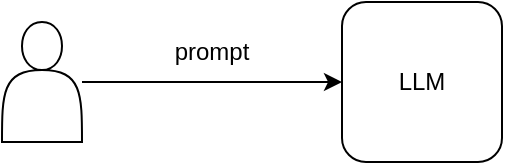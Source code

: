 <mxfile version="26.0.5">
  <diagram name="Page-1" id="TR5sEHsPR-A56FJRqs4F">
    <mxGraphModel dx="1434" dy="738" grid="1" gridSize="10" guides="1" tooltips="1" connect="1" arrows="1" fold="1" page="1" pageScale="1" pageWidth="850" pageHeight="1100" math="0" shadow="0">
      <root>
        <mxCell id="0" />
        <mxCell id="1" parent="0" />
        <mxCell id="nJXbT9FgGnLmUq8w1Ts0-1" value="" style="shape=actor;whiteSpace=wrap;html=1;" vertex="1" parent="1">
          <mxGeometry x="40" y="60" width="40" height="60" as="geometry" />
        </mxCell>
        <mxCell id="nJXbT9FgGnLmUq8w1Ts0-2" value="LLM" style="rounded=1;whiteSpace=wrap;html=1;" vertex="1" parent="1">
          <mxGeometry x="210" y="50" width="80" height="80" as="geometry" />
        </mxCell>
        <mxCell id="nJXbT9FgGnLmUq8w1Ts0-3" value="" style="endArrow=classic;html=1;rounded=0;" edge="1" parent="1" source="nJXbT9FgGnLmUq8w1Ts0-1" target="nJXbT9FgGnLmUq8w1Ts0-2">
          <mxGeometry width="50" height="50" relative="1" as="geometry">
            <mxPoint x="445" y="70" as="sourcePoint" />
            <mxPoint x="375" y="80" as="targetPoint" />
          </mxGeometry>
        </mxCell>
        <mxCell id="nJXbT9FgGnLmUq8w1Ts0-5" value="prompt" style="text;html=1;align=center;verticalAlign=middle;whiteSpace=wrap;rounded=0;" vertex="1" parent="1">
          <mxGeometry x="70" y="60" width="150" height="30" as="geometry" />
        </mxCell>
      </root>
    </mxGraphModel>
  </diagram>
</mxfile>
